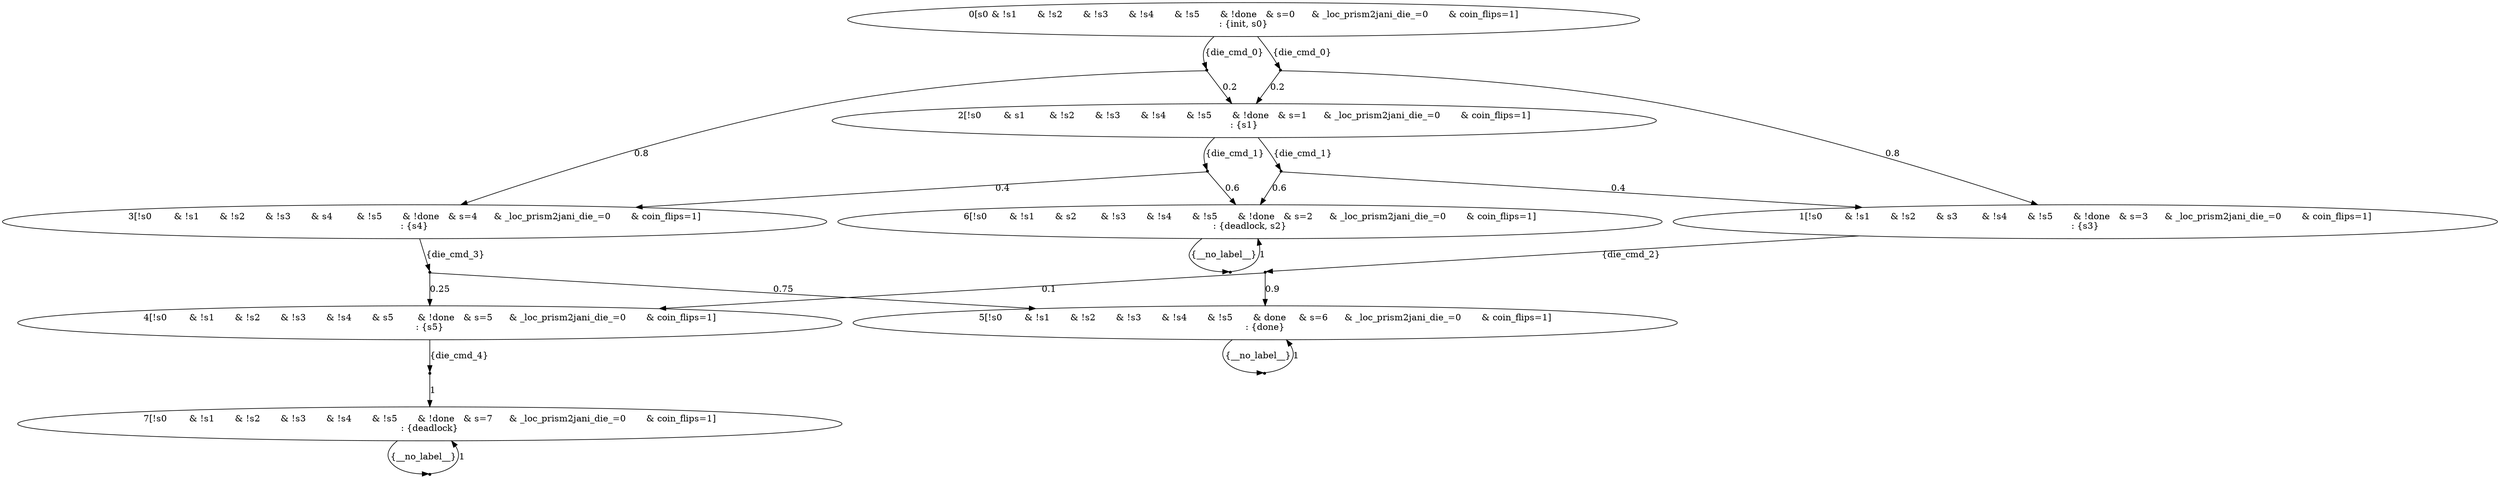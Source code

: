 digraph model {
	0 [ label = "0[s0	& !s1	& !s2	& !s3	& !s4	& !s5	& !done	& s=0	& _loc_prism2jani_die_=0	& coin_flips=1]
: {init, s0}" ];
	1 [ label = "1[!s0	& !s1	& !s2	& s3	& !s4	& !s5	& !done	& s=3	& _loc_prism2jani_die_=0	& coin_flips=1]
: {s3}" ];
	2 [ label = "2[!s0	& s1	& !s2	& !s3	& !s4	& !s5	& !done	& s=1	& _loc_prism2jani_die_=0	& coin_flips=1]
: {s1}" ];
	3 [ label = "3[!s0	& !s1	& !s2	& !s3	& s4	& !s5	& !done	& s=4	& _loc_prism2jani_die_=0	& coin_flips=1]
: {s4}" ];
	4 [ label = "4[!s0	& !s1	& !s2	& !s3	& !s4	& s5	& !done	& s=5	& _loc_prism2jani_die_=0	& coin_flips=1]
: {s5}" ];
	5 [ label = "5[!s0	& !s1	& !s2	& !s3	& !s4	& !s5	& done	& s=6	& _loc_prism2jani_die_=0	& coin_flips=1]
: {done}" ];
	6 [ label = "6[!s0	& !s1	& s2	& !s3	& !s4	& !s5	& !done	& s=2	& _loc_prism2jani_die_=0	& coin_flips=1]
: {deadlock, s2}" ];
	7 [ label = "7[!s0	& !s1	& !s2	& !s3	& !s4	& !s5	& !done	& s=7	& _loc_prism2jani_die_=0	& coin_flips=1]
: {deadlock}" ];
	"0c0" [shape = "point"];
	0 -> "0c0" [ label = "{die_cmd_0}"]
;
	"0c0" -> 1 [ label= "0.8" ];
	"0c0" -> 2 [ label= "0.2" ];
	"0c1" [shape = "point"];
	0 -> "0c1" [ label = "{die_cmd_0}"]
;
	"0c1" -> 2 [ label= "0.2" ];
	"0c1" -> 3 [ label= "0.8" ];
	"1c0" [shape = "point"];
	1 -> "1c0" [ label = "{die_cmd_2}"]
;
	"1c0" -> 4 [ label= "0.1" ];
	"1c0" -> 5 [ label= "0.9" ];
	"2c0" [shape = "point"];
	2 -> "2c0" [ label = "{die_cmd_1}"]
;
	"2c0" -> 1 [ label= "0.4" ];
	"2c0" -> 6 [ label= "0.6" ];
	"2c1" [shape = "point"];
	2 -> "2c1" [ label = "{die_cmd_1}"]
;
	"2c1" -> 3 [ label= "0.4" ];
	"2c1" -> 6 [ label= "0.6" ];
	"3c0" [shape = "point"];
	3 -> "3c0" [ label = "{die_cmd_3}"]
;
	"3c0" -> 4 [ label= "0.25" ];
	"3c0" -> 5 [ label= "0.75" ];
	"4c0" [shape = "point"];
	4 -> "4c0" [ label = "{die_cmd_4}"]
;
	"4c0" -> 7 [ label= "1" ];
	"5c0" [shape = "point"];
	5 -> "5c0" [ label = "{__no_label__}"]
;
	"5c0" -> 5 [ label= "1" ];
	"6c0" [shape = "point"];
	6 -> "6c0" [ label = "{__no_label__}"]
;
	"6c0" -> 6 [ label= "1" ];
	"7c0" [shape = "point"];
	7 -> "7c0" [ label = "{__no_label__}"]
;
	"7c0" -> 7 [ label= "1" ];
}
